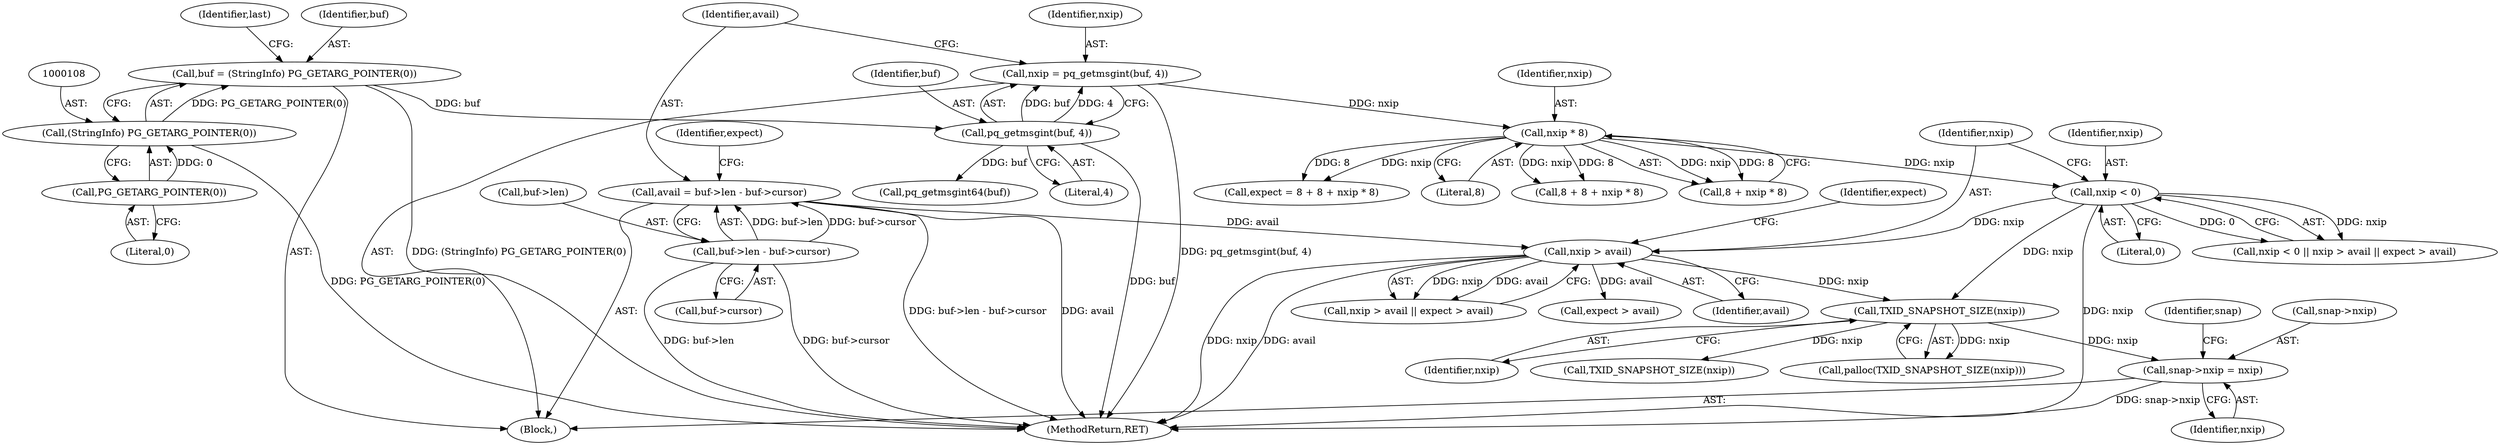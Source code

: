 digraph "0_postgres_31400a673325147e1205326008e32135a78b4d8a_19@pointer" {
"1000198" [label="(Call,snap->nxip = nxip)"];
"1000186" [label="(Call,TXID_SNAPSHOT_SIZE(nxip))"];
"1000151" [label="(Call,nxip > avail)"];
"1000147" [label="(Call,nxip < 0)"];
"1000142" [label="(Call,nxip * 8)"];
"1000122" [label="(Call,nxip = pq_getmsgint(buf, 4))"];
"1000124" [label="(Call,pq_getmsgint(buf, 4))"];
"1000105" [label="(Call,buf = (StringInfo) PG_GETARG_POINTER(0))"];
"1000107" [label="(Call,(StringInfo) PG_GETARG_POINTER(0))"];
"1000109" [label="(Call,PG_GETARG_POINTER(0))"];
"1000127" [label="(Call,avail = buf->len - buf->cursor)"];
"1000129" [label="(Call,buf->len - buf->cursor)"];
"1000154" [label="(Call,expect > avail)"];
"1000142" [label="(Call,nxip * 8)"];
"1000138" [label="(Call,8 + 8 + nxip * 8)"];
"1000105" [label="(Call,buf = (StringInfo) PG_GETARG_POINTER(0))"];
"1000140" [label="(Call,8 + nxip * 8)"];
"1000153" [label="(Identifier,avail)"];
"1000110" [label="(Literal,0)"];
"1000103" [label="(Block,)"];
"1000123" [label="(Identifier,nxip)"];
"1000155" [label="(Identifier,expect)"];
"1000186" [label="(Call,TXID_SNAPSHOT_SIZE(nxip))"];
"1000136" [label="(Call,expect = 8 + 8 + nxip * 8)"];
"1000129" [label="(Call,buf->len - buf->cursor)"];
"1000150" [label="(Call,nxip > avail || expect > avail)"];
"1000151" [label="(Call,nxip > avail)"];
"1000147" [label="(Call,nxip < 0)"];
"1000160" [label="(Call,pq_getmsgint64(buf))"];
"1000106" [label="(Identifier,buf)"];
"1000185" [label="(Call,palloc(TXID_SNAPSHOT_SIZE(nxip)))"];
"1000198" [label="(Call,snap->nxip = nxip)"];
"1000133" [label="(Call,buf->cursor)"];
"1000107" [label="(Call,(StringInfo) PG_GETARG_POINTER(0))"];
"1000202" [label="(Identifier,nxip)"];
"1000149" [label="(Literal,0)"];
"1000122" [label="(Call,nxip = pq_getmsgint(buf, 4))"];
"1000187" [label="(Identifier,nxip)"];
"1000152" [label="(Identifier,nxip)"];
"1000128" [label="(Identifier,avail)"];
"1000126" [label="(Literal,4)"];
"1000199" [label="(Call,snap->nxip)"];
"1000125" [label="(Identifier,buf)"];
"1000137" [label="(Identifier,expect)"];
"1000204" [label="(Identifier,snap)"];
"1000127" [label="(Call,avail = buf->len - buf->cursor)"];
"1000148" [label="(Identifier,nxip)"];
"1000114" [label="(Identifier,last)"];
"1000255" [label="(MethodReturn,RET)"];
"1000146" [label="(Call,nxip < 0 || nxip > avail || expect > avail)"];
"1000130" [label="(Call,buf->len)"];
"1000143" [label="(Identifier,nxip)"];
"1000109" [label="(Call,PG_GETARG_POINTER(0))"];
"1000205" [label="(Call,TXID_SNAPSHOT_SIZE(nxip))"];
"1000124" [label="(Call,pq_getmsgint(buf, 4))"];
"1000144" [label="(Literal,8)"];
"1000198" -> "1000103"  [label="AST: "];
"1000198" -> "1000202"  [label="CFG: "];
"1000199" -> "1000198"  [label="AST: "];
"1000202" -> "1000198"  [label="AST: "];
"1000204" -> "1000198"  [label="CFG: "];
"1000198" -> "1000255"  [label="DDG: snap->nxip"];
"1000186" -> "1000198"  [label="DDG: nxip"];
"1000186" -> "1000185"  [label="AST: "];
"1000186" -> "1000187"  [label="CFG: "];
"1000187" -> "1000186"  [label="AST: "];
"1000185" -> "1000186"  [label="CFG: "];
"1000186" -> "1000185"  [label="DDG: nxip"];
"1000151" -> "1000186"  [label="DDG: nxip"];
"1000147" -> "1000186"  [label="DDG: nxip"];
"1000186" -> "1000205"  [label="DDG: nxip"];
"1000151" -> "1000150"  [label="AST: "];
"1000151" -> "1000153"  [label="CFG: "];
"1000152" -> "1000151"  [label="AST: "];
"1000153" -> "1000151"  [label="AST: "];
"1000155" -> "1000151"  [label="CFG: "];
"1000150" -> "1000151"  [label="CFG: "];
"1000151" -> "1000255"  [label="DDG: nxip"];
"1000151" -> "1000255"  [label="DDG: avail"];
"1000151" -> "1000150"  [label="DDG: nxip"];
"1000151" -> "1000150"  [label="DDG: avail"];
"1000147" -> "1000151"  [label="DDG: nxip"];
"1000127" -> "1000151"  [label="DDG: avail"];
"1000151" -> "1000154"  [label="DDG: avail"];
"1000147" -> "1000146"  [label="AST: "];
"1000147" -> "1000149"  [label="CFG: "];
"1000148" -> "1000147"  [label="AST: "];
"1000149" -> "1000147"  [label="AST: "];
"1000152" -> "1000147"  [label="CFG: "];
"1000146" -> "1000147"  [label="CFG: "];
"1000147" -> "1000255"  [label="DDG: nxip"];
"1000147" -> "1000146"  [label="DDG: nxip"];
"1000147" -> "1000146"  [label="DDG: 0"];
"1000142" -> "1000147"  [label="DDG: nxip"];
"1000142" -> "1000140"  [label="AST: "];
"1000142" -> "1000144"  [label="CFG: "];
"1000143" -> "1000142"  [label="AST: "];
"1000144" -> "1000142"  [label="AST: "];
"1000140" -> "1000142"  [label="CFG: "];
"1000142" -> "1000136"  [label="DDG: nxip"];
"1000142" -> "1000136"  [label="DDG: 8"];
"1000142" -> "1000138"  [label="DDG: nxip"];
"1000142" -> "1000138"  [label="DDG: 8"];
"1000142" -> "1000140"  [label="DDG: nxip"];
"1000142" -> "1000140"  [label="DDG: 8"];
"1000122" -> "1000142"  [label="DDG: nxip"];
"1000122" -> "1000103"  [label="AST: "];
"1000122" -> "1000124"  [label="CFG: "];
"1000123" -> "1000122"  [label="AST: "];
"1000124" -> "1000122"  [label="AST: "];
"1000128" -> "1000122"  [label="CFG: "];
"1000122" -> "1000255"  [label="DDG: pq_getmsgint(buf, 4)"];
"1000124" -> "1000122"  [label="DDG: buf"];
"1000124" -> "1000122"  [label="DDG: 4"];
"1000124" -> "1000126"  [label="CFG: "];
"1000125" -> "1000124"  [label="AST: "];
"1000126" -> "1000124"  [label="AST: "];
"1000124" -> "1000255"  [label="DDG: buf"];
"1000105" -> "1000124"  [label="DDG: buf"];
"1000124" -> "1000160"  [label="DDG: buf"];
"1000105" -> "1000103"  [label="AST: "];
"1000105" -> "1000107"  [label="CFG: "];
"1000106" -> "1000105"  [label="AST: "];
"1000107" -> "1000105"  [label="AST: "];
"1000114" -> "1000105"  [label="CFG: "];
"1000105" -> "1000255"  [label="DDG: (StringInfo) PG_GETARG_POINTER(0)"];
"1000107" -> "1000105"  [label="DDG: PG_GETARG_POINTER(0)"];
"1000107" -> "1000109"  [label="CFG: "];
"1000108" -> "1000107"  [label="AST: "];
"1000109" -> "1000107"  [label="AST: "];
"1000107" -> "1000255"  [label="DDG: PG_GETARG_POINTER(0)"];
"1000109" -> "1000107"  [label="DDG: 0"];
"1000109" -> "1000110"  [label="CFG: "];
"1000110" -> "1000109"  [label="AST: "];
"1000127" -> "1000103"  [label="AST: "];
"1000127" -> "1000129"  [label="CFG: "];
"1000128" -> "1000127"  [label="AST: "];
"1000129" -> "1000127"  [label="AST: "];
"1000137" -> "1000127"  [label="CFG: "];
"1000127" -> "1000255"  [label="DDG: buf->len - buf->cursor"];
"1000127" -> "1000255"  [label="DDG: avail"];
"1000129" -> "1000127"  [label="DDG: buf->len"];
"1000129" -> "1000127"  [label="DDG: buf->cursor"];
"1000129" -> "1000133"  [label="CFG: "];
"1000130" -> "1000129"  [label="AST: "];
"1000133" -> "1000129"  [label="AST: "];
"1000129" -> "1000255"  [label="DDG: buf->len"];
"1000129" -> "1000255"  [label="DDG: buf->cursor"];
}
